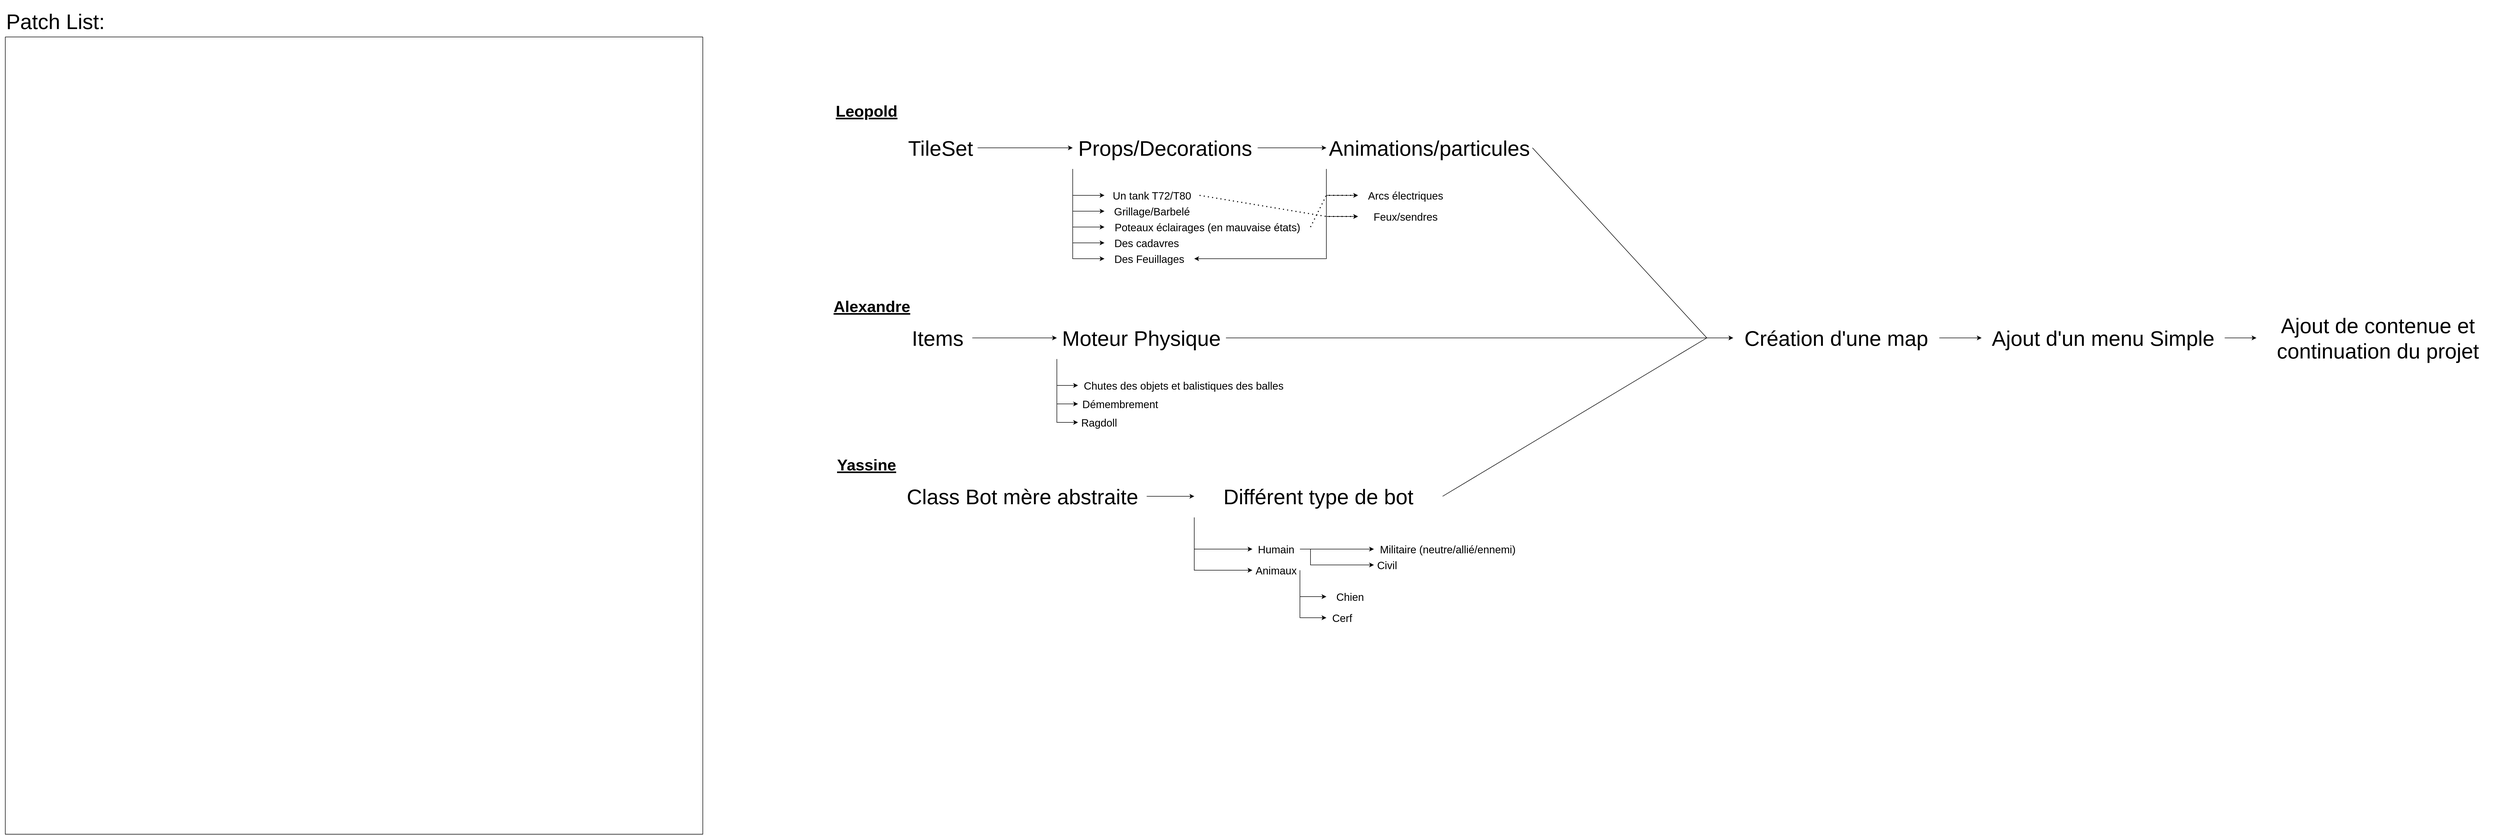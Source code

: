 <mxfile version="28.0.7">
  <diagram name="Page-1" id="oxnVO6EoHafG6i0tkc36">
    <mxGraphModel dx="4772" dy="2031" grid="1" gridSize="10" guides="1" tooltips="1" connect="1" arrows="1" fold="1" page="1" pageScale="1" pageWidth="850" pageHeight="1100" math="0" shadow="0">
      <root>
        <mxCell id="0" />
        <mxCell id="1" parent="0" />
        <mxCell id="l3pwHSJjWab2ZFuNGO5e-1" value="&lt;span style=&quot;font-size: 40px;&quot;&gt;TileSet&lt;/span&gt;" style="text;html=1;align=center;verticalAlign=middle;whiteSpace=wrap;rounded=0;" parent="1" vertex="1">
          <mxGeometry x="-680" y="240" width="140" height="80" as="geometry" />
        </mxCell>
        <mxCell id="l3pwHSJjWab2ZFuNGO5e-2" value="" style="endArrow=classic;html=1;rounded=0;exitX=1;exitY=0.5;exitDx=0;exitDy=0;entryX=0;entryY=0.5;entryDx=0;entryDy=0;" parent="1" source="l3pwHSJjWab2ZFuNGO5e-1" target="l3pwHSJjWab2ZFuNGO5e-3" edge="1">
          <mxGeometry width="50" height="50" relative="1" as="geometry">
            <mxPoint x="-530" y="280" as="sourcePoint" />
            <mxPoint x="-360" y="280" as="targetPoint" />
          </mxGeometry>
        </mxCell>
        <mxCell id="l3pwHSJjWab2ZFuNGO5e-3" value="&lt;span style=&quot;font-size: 40px;&quot;&gt;Props/Decorations&lt;/span&gt;" style="text;html=1;align=center;verticalAlign=middle;whiteSpace=wrap;rounded=0;" parent="1" vertex="1">
          <mxGeometry x="-360" y="240" width="350" height="80" as="geometry" />
        </mxCell>
        <mxCell id="l3pwHSJjWab2ZFuNGO5e-4" value="" style="endArrow=classic;html=1;rounded=0;exitX=0;exitY=1;exitDx=0;exitDy=0;entryX=0;entryY=0.5;entryDx=0;entryDy=0;" parent="1" source="l3pwHSJjWab2ZFuNGO5e-3" target="l3pwHSJjWab2ZFuNGO5e-5" edge="1">
          <mxGeometry width="50" height="50" relative="1" as="geometry">
            <mxPoint x="-260" y="420" as="sourcePoint" />
            <mxPoint x="-290" y="370" as="targetPoint" />
            <Array as="points">
              <mxPoint x="-360" y="370" />
            </Array>
          </mxGeometry>
        </mxCell>
        <mxCell id="l3pwHSJjWab2ZFuNGO5e-5" value="&lt;font style=&quot;font-size: 20px;&quot;&gt;Un tank T72/T80&lt;/font&gt;" style="text;html=1;align=center;verticalAlign=middle;whiteSpace=wrap;rounded=0;" parent="1" vertex="1">
          <mxGeometry x="-300" y="350" width="180" height="40" as="geometry" />
        </mxCell>
        <mxCell id="l3pwHSJjWab2ZFuNGO5e-6" value="" style="endArrow=classic;html=1;rounded=0;entryX=0;entryY=0.5;entryDx=0;entryDy=0;" parent="1" target="l3pwHSJjWab2ZFuNGO5e-8" edge="1">
          <mxGeometry width="50" height="50" relative="1" as="geometry">
            <mxPoint x="-360" y="370" as="sourcePoint" />
            <mxPoint x="-290" y="430" as="targetPoint" />
            <Array as="points">
              <mxPoint x="-360" y="430" />
            </Array>
          </mxGeometry>
        </mxCell>
        <mxCell id="l3pwHSJjWab2ZFuNGO5e-7" value="&lt;span style=&quot;font-size: 20px;&quot;&gt;Grillage/&lt;/span&gt;&lt;span style=&quot;color: rgba(0, 0, 0, 0); font-family: monospace; font-size: 0px; text-align: start; text-wrap-mode: nowrap;&quot;&gt;%3CmxGraphModel%3E%3Croot%3E%3CmxCell%20id%3D%220%22%2F%3E%3CmxCell%20id%3D%221%22%20parent%3D%220%22%2F%3E%3CmxCell%20id%3D%222%22%20value%3D%22%26lt%3Bfont%20style%3D%26quot%3Bfont-size%3A%2020px%3B%26quot%3B%26gt%3BUn%20tank%20T72%2FT80%26lt%3B%2Ffont%26gt%3B%22%20style%3D%22text%3Bhtml%3D1%3Balign%3Dcenter%3BverticalAlign%3Dmiddle%3BwhiteSpace%3Dwrap%3Brounded%3D0%3B%22%20vertex%3D%221%22%20parent%3D%221%22%3E%3CmxGeometry%20x%3D%22-810%22%20y%3D%22200%22%20width%3D%22180%22%20height%3D%2240%22%20as%3D%22geometry%22%2F%3E%3C%2FmxCell%3E%3C%2Froot%3E%3C%2FmxGraphModel%3E&lt;/span&gt;&lt;span style=&quot;font-size: 20px;&quot;&gt;Barbelé&lt;/span&gt;" style="text;html=1;align=center;verticalAlign=middle;whiteSpace=wrap;rounded=0;" parent="1" vertex="1">
          <mxGeometry x="-300" y="380" width="180" height="40" as="geometry" />
        </mxCell>
        <mxCell id="l3pwHSJjWab2ZFuNGO5e-8" value="&lt;span style=&quot;font-size: 20px;&quot;&gt;Poteaux éclairages (en mauvaise états)&lt;/span&gt;" style="text;html=1;align=center;verticalAlign=middle;whiteSpace=wrap;rounded=0;" parent="1" vertex="1">
          <mxGeometry x="-300" y="410" width="390" height="40" as="geometry" />
        </mxCell>
        <mxCell id="l3pwHSJjWab2ZFuNGO5e-9" value="" style="endArrow=classic;html=1;rounded=0;entryX=0;entryY=0.5;entryDx=0;entryDy=0;" parent="1" target="l3pwHSJjWab2ZFuNGO5e-7" edge="1">
          <mxGeometry width="50" height="50" relative="1" as="geometry">
            <mxPoint x="-360" y="400" as="sourcePoint" />
            <mxPoint x="-210" y="360" as="targetPoint" />
          </mxGeometry>
        </mxCell>
        <mxCell id="l3pwHSJjWab2ZFuNGO5e-10" value="" style="endArrow=classic;html=1;rounded=0;entryX=0;entryY=0.5;entryDx=0;entryDy=0;" parent="1" target="l3pwHSJjWab2ZFuNGO5e-11" edge="1">
          <mxGeometry width="50" height="50" relative="1" as="geometry">
            <mxPoint x="-360" y="430" as="sourcePoint" />
            <mxPoint x="-310" y="460" as="targetPoint" />
            <Array as="points">
              <mxPoint x="-360" y="460" />
            </Array>
          </mxGeometry>
        </mxCell>
        <mxCell id="l3pwHSJjWab2ZFuNGO5e-11" value="&lt;span style=&quot;font-size: 20px;&quot;&gt;Des cadavres&lt;/span&gt;" style="text;html=1;align=center;verticalAlign=middle;whiteSpace=wrap;rounded=0;" parent="1" vertex="1">
          <mxGeometry x="-300" y="440" width="160" height="40" as="geometry" />
        </mxCell>
        <mxCell id="l3pwHSJjWab2ZFuNGO5e-12" value="" style="endArrow=classic;html=1;rounded=0;entryX=0;entryY=0.5;entryDx=0;entryDy=0;" parent="1" target="l3pwHSJjWab2ZFuNGO5e-13" edge="1">
          <mxGeometry width="50" height="50" relative="1" as="geometry">
            <mxPoint x="-360" y="460" as="sourcePoint" />
            <mxPoint x="-300" y="490" as="targetPoint" />
            <Array as="points">
              <mxPoint x="-360" y="490" />
            </Array>
          </mxGeometry>
        </mxCell>
        <mxCell id="l3pwHSJjWab2ZFuNGO5e-13" value="&lt;span style=&quot;font-size: 20px;&quot;&gt;Des Feuillages&lt;/span&gt;" style="text;html=1;align=center;verticalAlign=middle;whiteSpace=wrap;rounded=0;" parent="1" vertex="1">
          <mxGeometry x="-300" y="470" width="170" height="40" as="geometry" />
        </mxCell>
        <mxCell id="l3pwHSJjWab2ZFuNGO5e-14" value="" style="endArrow=classic;html=1;rounded=0;exitX=1;exitY=0.5;exitDx=0;exitDy=0;entryX=0;entryY=0.5;entryDx=0;entryDy=0;" parent="1" source="l3pwHSJjWab2ZFuNGO5e-3" target="l3pwHSJjWab2ZFuNGO5e-15" edge="1">
          <mxGeometry width="50" height="50" relative="1" as="geometry">
            <mxPoint x="-260" y="410" as="sourcePoint" />
            <mxPoint x="120" y="280" as="targetPoint" />
          </mxGeometry>
        </mxCell>
        <mxCell id="l3pwHSJjWab2ZFuNGO5e-15" value="&lt;span style=&quot;font-size: 40px;&quot;&gt;Animations/particules&lt;/span&gt;" style="text;html=1;align=center;verticalAlign=middle;whiteSpace=wrap;rounded=0;" parent="1" vertex="1">
          <mxGeometry x="120" y="240" width="390" height="80" as="geometry" />
        </mxCell>
        <mxCell id="l3pwHSJjWab2ZFuNGO5e-16" value="" style="endArrow=classic;html=1;rounded=0;exitX=0;exitY=1;exitDx=0;exitDy=0;entryX=0;entryY=0.5;entryDx=0;entryDy=0;" parent="1" source="l3pwHSJjWab2ZFuNGO5e-15" target="l3pwHSJjWab2ZFuNGO5e-17" edge="1">
          <mxGeometry width="50" height="50" relative="1" as="geometry">
            <mxPoint x="-260" y="410" as="sourcePoint" />
            <mxPoint x="180" y="370" as="targetPoint" />
            <Array as="points">
              <mxPoint x="120" y="370" />
            </Array>
          </mxGeometry>
        </mxCell>
        <mxCell id="l3pwHSJjWab2ZFuNGO5e-17" value="&lt;span style=&quot;font-size: 20px;&quot;&gt;Arcs électriques&lt;/span&gt;" style="text;html=1;align=center;verticalAlign=middle;whiteSpace=wrap;rounded=0;" parent="1" vertex="1">
          <mxGeometry x="180" y="350" width="180" height="40" as="geometry" />
        </mxCell>
        <mxCell id="l3pwHSJjWab2ZFuNGO5e-18" value="" style="endArrow=classic;html=1;rounded=0;entryX=0;entryY=0.5;entryDx=0;entryDy=0;" parent="1" target="l3pwHSJjWab2ZFuNGO5e-19" edge="1">
          <mxGeometry width="50" height="50" relative="1" as="geometry">
            <mxPoint x="120" y="370" as="sourcePoint" />
            <mxPoint x="180" y="410" as="targetPoint" />
            <Array as="points">
              <mxPoint x="120" y="410" />
            </Array>
          </mxGeometry>
        </mxCell>
        <mxCell id="l3pwHSJjWab2ZFuNGO5e-19" value="&lt;span style=&quot;font-size: 20px;&quot;&gt;Feux/sendres&lt;/span&gt;" style="text;html=1;align=center;verticalAlign=middle;whiteSpace=wrap;rounded=0;" parent="1" vertex="1">
          <mxGeometry x="180" y="390" width="180" height="40" as="geometry" />
        </mxCell>
        <mxCell id="l3pwHSJjWab2ZFuNGO5e-20" value="" style="endArrow=classic;html=1;rounded=0;entryX=1;entryY=0.5;entryDx=0;entryDy=0;" parent="1" target="l3pwHSJjWab2ZFuNGO5e-13" edge="1">
          <mxGeometry width="50" height="50" relative="1" as="geometry">
            <mxPoint x="120" y="410" as="sourcePoint" />
            <mxPoint x="180" y="460" as="targetPoint" />
            <Array as="points">
              <mxPoint x="120" y="490" />
            </Array>
          </mxGeometry>
        </mxCell>
        <mxCell id="l3pwHSJjWab2ZFuNGO5e-21" value="" style="endArrow=none;dashed=1;html=1;dashPattern=1 3;strokeWidth=2;rounded=0;entryX=0;entryY=0.5;entryDx=0;entryDy=0;exitX=1;exitY=0.5;exitDx=0;exitDy=0;" parent="1" source="l3pwHSJjWab2ZFuNGO5e-5" target="l3pwHSJjWab2ZFuNGO5e-19" edge="1">
          <mxGeometry width="50" height="50" relative="1" as="geometry">
            <mxPoint x="120" y="480" as="sourcePoint" />
            <mxPoint x="170" y="430" as="targetPoint" />
            <Array as="points">
              <mxPoint x="120" y="410" />
            </Array>
          </mxGeometry>
        </mxCell>
        <mxCell id="l3pwHSJjWab2ZFuNGO5e-22" value="" style="endArrow=none;dashed=1;html=1;dashPattern=1 3;strokeWidth=2;rounded=0;entryX=0;entryY=0.5;entryDx=0;entryDy=0;exitX=1;exitY=0.5;exitDx=0;exitDy=0;" parent="1" source="l3pwHSJjWab2ZFuNGO5e-8" target="l3pwHSJjWab2ZFuNGO5e-17" edge="1">
          <mxGeometry width="50" height="50" relative="1" as="geometry">
            <mxPoint x="100" y="420" as="sourcePoint" />
            <mxPoint x="400" y="460" as="targetPoint" />
            <Array as="points">
              <mxPoint x="120" y="370" />
            </Array>
          </mxGeometry>
        </mxCell>
        <mxCell id="l3pwHSJjWab2ZFuNGO5e-23" value="&lt;span style=&quot;font-size: 40px;&quot;&gt;Moteur Physique&lt;/span&gt;" style="text;html=1;align=center;verticalAlign=middle;whiteSpace=wrap;rounded=0;" parent="1" vertex="1">
          <mxGeometry x="-390" y="600" width="320" height="80" as="geometry" />
        </mxCell>
        <mxCell id="l3pwHSJjWab2ZFuNGO5e-24" value="" style="endArrow=classic;html=1;rounded=0;entryX=0;entryY=0.5;entryDx=0;entryDy=0;" parent="1" target="l3pwHSJjWab2ZFuNGO5e-25" edge="1">
          <mxGeometry width="50" height="50" relative="1" as="geometry">
            <mxPoint x="-390" y="750" as="sourcePoint" />
            <mxPoint x="70" y="560" as="targetPoint" />
            <Array as="points">
              <mxPoint x="-390" y="800" />
            </Array>
          </mxGeometry>
        </mxCell>
        <mxCell id="l3pwHSJjWab2ZFuNGO5e-25" value="&lt;font style=&quot;font-size: 20px;&quot;&gt;Ragdoll&lt;/font&gt;" style="text;html=1;align=center;verticalAlign=middle;whiteSpace=wrap;rounded=0;" parent="1" vertex="1">
          <mxGeometry x="-350" y="780" width="80" height="40" as="geometry" />
        </mxCell>
        <mxCell id="l3pwHSJjWab2ZFuNGO5e-26" value="&lt;font style=&quot;font-size: 20px;&quot;&gt;Démembrement&lt;/font&gt;" style="text;html=1;align=center;verticalAlign=middle;whiteSpace=wrap;rounded=0;" parent="1" vertex="1">
          <mxGeometry x="-350" y="750" width="160" height="30" as="geometry" />
        </mxCell>
        <mxCell id="l3pwHSJjWab2ZFuNGO5e-27" value="" style="endArrow=classic;html=1;rounded=0;entryX=0;entryY=0.5;entryDx=0;entryDy=0;" parent="1" target="l3pwHSJjWab2ZFuNGO5e-26" edge="1">
          <mxGeometry width="50" height="50" relative="1" as="geometry">
            <mxPoint x="-390" y="730" as="sourcePoint" />
            <mxPoint x="130" y="630" as="targetPoint" />
            <Array as="points">
              <mxPoint x="-390" y="765" />
            </Array>
          </mxGeometry>
        </mxCell>
        <mxCell id="l3pwHSJjWab2ZFuNGO5e-28" value="" style="endArrow=classic;html=1;rounded=0;exitX=0;exitY=1;exitDx=0;exitDy=0;entryX=0;entryY=0.5;entryDx=0;entryDy=0;" parent="1" source="l3pwHSJjWab2ZFuNGO5e-23" target="l3pwHSJjWab2ZFuNGO5e-29" edge="1">
          <mxGeometry width="50" height="50" relative="1" as="geometry">
            <mxPoint x="-50" y="810" as="sourcePoint" />
            <mxPoint x="80" y="660" as="targetPoint" />
            <Array as="points">
              <mxPoint x="-390" y="730" />
            </Array>
          </mxGeometry>
        </mxCell>
        <mxCell id="l3pwHSJjWab2ZFuNGO5e-29" value="&lt;font style=&quot;font-size: 20px;&quot;&gt;Chutes des objets et balistiques des balles&lt;/font&gt;" style="text;html=1;align=center;verticalAlign=middle;whiteSpace=wrap;rounded=0;" parent="1" vertex="1">
          <mxGeometry x="-350" y="710" width="400" height="40" as="geometry" />
        </mxCell>
        <mxCell id="l3pwHSJjWab2ZFuNGO5e-30" value="&lt;span style=&quot;font-size: 40px;&quot;&gt;Items&amp;nbsp;&lt;/span&gt;" style="text;html=1;align=center;verticalAlign=middle;whiteSpace=wrap;rounded=0;" parent="1" vertex="1">
          <mxGeometry x="-670" y="600" width="120" height="80" as="geometry" />
        </mxCell>
        <mxCell id="l3pwHSJjWab2ZFuNGO5e-31" value="" style="endArrow=classic;html=1;rounded=0;exitX=1;exitY=0.5;exitDx=0;exitDy=0;entryX=0;entryY=0.5;entryDx=0;entryDy=0;" parent="1" source="l3pwHSJjWab2ZFuNGO5e-30" target="l3pwHSJjWab2ZFuNGO5e-23" edge="1">
          <mxGeometry width="50" height="50" relative="1" as="geometry">
            <mxPoint x="-340" y="840" as="sourcePoint" />
            <mxPoint x="-290" y="790" as="targetPoint" />
          </mxGeometry>
        </mxCell>
        <mxCell id="l3pwHSJjWab2ZFuNGO5e-32" value="&lt;span style=&quot;font-size: 40px;&quot;&gt;Patch List:&lt;/span&gt;" style="text;html=1;align=center;verticalAlign=middle;whiteSpace=wrap;rounded=0;" parent="1" vertex="1">
          <mxGeometry x="-2390" width="210" height="80" as="geometry" />
        </mxCell>
        <mxCell id="l3pwHSJjWab2ZFuNGO5e-33" value="" style="swimlane;startSize=0;" parent="1" vertex="1">
          <mxGeometry x="-2380" y="70" width="1320" height="1510" as="geometry" />
        </mxCell>
        <mxCell id="l3pwHSJjWab2ZFuNGO5e-34" value="&lt;span style=&quot;font-size: 40px;&quot;&gt;Class Bot mère abstraite&lt;/span&gt;" style="text;html=1;align=center;verticalAlign=middle;whiteSpace=wrap;rounded=0;" parent="1" vertex="1">
          <mxGeometry x="-690" y="900" width="470" height="80" as="geometry" />
        </mxCell>
        <mxCell id="l3pwHSJjWab2ZFuNGO5e-35" value="" style="endArrow=classic;html=1;rounded=0;entryX=0;entryY=0.5;entryDx=0;entryDy=0;exitX=1;exitY=0.5;exitDx=0;exitDy=0;" parent="1" source="l3pwHSJjWab2ZFuNGO5e-38" target="l3pwHSJjWab2ZFuNGO5e-36" edge="1">
          <mxGeometry width="50" height="50" relative="1" as="geometry">
            <mxPoint x="90" y="1040" as="sourcePoint" />
            <mxPoint x="20" y="1140" as="targetPoint" />
            <Array as="points">
              <mxPoint x="160" y="1040" />
            </Array>
          </mxGeometry>
        </mxCell>
        <mxCell id="l3pwHSJjWab2ZFuNGO5e-36" value="&lt;span&gt;Militaire (&lt;/span&gt;&lt;font&gt;neutre/allié/ennemi)&lt;/font&gt;&lt;span&gt;&amp;nbsp;&lt;/span&gt;" style="text;html=1;align=center;verticalAlign=middle;whiteSpace=wrap;rounded=0;fontSize=20;" parent="1" vertex="1">
          <mxGeometry x="210" y="1015" width="285" height="50" as="geometry" />
        </mxCell>
        <mxCell id="l3pwHSJjWab2ZFuNGO5e-37" value="" style="endArrow=classic;html=1;rounded=0;exitX=0;exitY=1;exitDx=0;exitDy=0;entryX=0;entryY=0.5;entryDx=0;entryDy=0;" parent="1" source="l3pwHSJjWab2ZFuNGO5e-48" target="l3pwHSJjWab2ZFuNGO5e-38" edge="1">
          <mxGeometry width="50" height="50" relative="1" as="geometry">
            <mxPoint x="-110" y="1180" as="sourcePoint" />
            <mxPoint x="-50" y="1040" as="targetPoint" />
            <Array as="points">
              <mxPoint x="-130" y="1040" />
            </Array>
          </mxGeometry>
        </mxCell>
        <mxCell id="l3pwHSJjWab2ZFuNGO5e-38" value="&lt;span&gt;Humain&lt;/span&gt;" style="text;html=1;align=center;verticalAlign=middle;whiteSpace=wrap;rounded=0;fontSize=20;" parent="1" vertex="1">
          <mxGeometry x="-20" y="1020" width="90" height="40" as="geometry" />
        </mxCell>
        <mxCell id="l3pwHSJjWab2ZFuNGO5e-39" value="&lt;span&gt;Animaux&lt;/span&gt;" style="text;html=1;align=center;verticalAlign=middle;whiteSpace=wrap;rounded=0;fontSize=20;" parent="1" vertex="1">
          <mxGeometry x="-20" y="1060" width="90" height="40" as="geometry" />
        </mxCell>
        <mxCell id="l3pwHSJjWab2ZFuNGO5e-40" value="" style="endArrow=classic;html=1;rounded=0;entryX=0;entryY=0.5;entryDx=0;entryDy=0;" parent="1" target="l3pwHSJjWab2ZFuNGO5e-39" edge="1">
          <mxGeometry width="50" height="50" relative="1" as="geometry">
            <mxPoint x="-130" y="1040" as="sourcePoint" />
            <mxPoint x="130" y="1160" as="targetPoint" />
            <Array as="points">
              <mxPoint x="-130" y="1080" />
            </Array>
          </mxGeometry>
        </mxCell>
        <mxCell id="l3pwHSJjWab2ZFuNGO5e-41" value="&lt;span&gt;Civil&lt;/span&gt;" style="text;html=1;align=center;verticalAlign=middle;whiteSpace=wrap;rounded=0;fontSize=20;" parent="1" vertex="1">
          <mxGeometry x="210" y="1050" width="50" height="40" as="geometry" />
        </mxCell>
        <mxCell id="l3pwHSJjWab2ZFuNGO5e-42" value="" style="endArrow=classic;html=1;rounded=0;entryX=0;entryY=0.5;entryDx=0;entryDy=0;" parent="1" target="l3pwHSJjWab2ZFuNGO5e-41" edge="1">
          <mxGeometry width="50" height="50" relative="1" as="geometry">
            <mxPoint x="90" y="1040" as="sourcePoint" />
            <mxPoint x="285" y="1080" as="targetPoint" />
            <Array as="points">
              <mxPoint x="90" y="1070" />
              <mxPoint x="200" y="1070" />
            </Array>
          </mxGeometry>
        </mxCell>
        <mxCell id="l3pwHSJjWab2ZFuNGO5e-43" value="" style="endArrow=classic;html=1;rounded=0;exitX=1;exitY=0.5;exitDx=0;exitDy=0;entryX=0;entryY=0.5;entryDx=0;entryDy=0;" parent="1" source="l3pwHSJjWab2ZFuNGO5e-39" target="l3pwHSJjWab2ZFuNGO5e-44" edge="1">
          <mxGeometry width="50" height="50" relative="1" as="geometry">
            <mxPoint x="230" y="1150" as="sourcePoint" />
            <mxPoint x="260" y="1200" as="targetPoint" />
            <Array as="points">
              <mxPoint x="70" y="1130" />
            </Array>
          </mxGeometry>
        </mxCell>
        <mxCell id="l3pwHSJjWab2ZFuNGO5e-44" value="&lt;span&gt;Chien&lt;/span&gt;" style="text;html=1;align=center;verticalAlign=middle;whiteSpace=wrap;rounded=0;fontSize=20;" parent="1" vertex="1">
          <mxGeometry x="120" y="1110" width="90" height="40" as="geometry" />
        </mxCell>
        <mxCell id="l3pwHSJjWab2ZFuNGO5e-45" value="&lt;span&gt;Cerf&lt;/span&gt;" style="text;html=1;align=center;verticalAlign=middle;whiteSpace=wrap;rounded=0;fontSize=20;" parent="1" vertex="1">
          <mxGeometry x="120" y="1150" width="60" height="40" as="geometry" />
        </mxCell>
        <mxCell id="l3pwHSJjWab2ZFuNGO5e-46" value="" style="endArrow=classic;html=1;rounded=0;exitX=1;exitY=0.5;exitDx=0;exitDy=0;entryX=0;entryY=0.5;entryDx=0;entryDy=0;" parent="1" source="l3pwHSJjWab2ZFuNGO5e-39" target="l3pwHSJjWab2ZFuNGO5e-45" edge="1">
          <mxGeometry width="50" height="50" relative="1" as="geometry">
            <mxPoint x="190" y="1230" as="sourcePoint" />
            <mxPoint x="265" y="1230" as="targetPoint" />
            <Array as="points">
              <mxPoint x="70" y="1170" />
            </Array>
          </mxGeometry>
        </mxCell>
        <mxCell id="l3pwHSJjWab2ZFuNGO5e-47" value="" style="endArrow=classic;html=1;rounded=0;exitX=1;exitY=0.5;exitDx=0;exitDy=0;entryX=0;entryY=0.5;entryDx=0;entryDy=0;" parent="1" source="l3pwHSJjWab2ZFuNGO5e-34" target="l3pwHSJjWab2ZFuNGO5e-48" edge="1">
          <mxGeometry width="50" height="50" relative="1" as="geometry">
            <mxPoint x="-110" y="960" as="sourcePoint" />
            <mxPoint x="280" y="670" as="targetPoint" />
          </mxGeometry>
        </mxCell>
        <mxCell id="l3pwHSJjWab2ZFuNGO5e-48" value="&lt;span style=&quot;font-size: 40px;&quot;&gt;Différent type de bot&lt;/span&gt;" style="text;html=1;align=center;verticalAlign=middle;whiteSpace=wrap;rounded=0;" parent="1" vertex="1">
          <mxGeometry x="-130" y="900" width="470" height="80" as="geometry" />
        </mxCell>
        <mxCell id="l3pwHSJjWab2ZFuNGO5e-49" value="" style="endArrow=classic;html=1;rounded=0;exitX=1;exitY=0.5;exitDx=0;exitDy=0;entryX=0;entryY=0.5;entryDx=0;entryDy=0;" parent="1" source="l3pwHSJjWab2ZFuNGO5e-23" target="l3pwHSJjWab2ZFuNGO5e-52" edge="1">
          <mxGeometry width="50" height="50" relative="1" as="geometry">
            <mxPoint x="390" y="650" as="sourcePoint" />
            <mxPoint x="940" y="640" as="targetPoint" />
          </mxGeometry>
        </mxCell>
        <mxCell id="l3pwHSJjWab2ZFuNGO5e-50" value="" style="endArrow=none;html=1;rounded=0;exitX=1;exitY=0.5;exitDx=0;exitDy=0;" parent="1" source="l3pwHSJjWab2ZFuNGO5e-15" edge="1">
          <mxGeometry width="50" height="50" relative="1" as="geometry">
            <mxPoint x="390" y="650" as="sourcePoint" />
            <mxPoint x="840" y="640" as="targetPoint" />
          </mxGeometry>
        </mxCell>
        <mxCell id="l3pwHSJjWab2ZFuNGO5e-51" value="" style="endArrow=none;html=1;rounded=0;exitX=1;exitY=0.5;exitDx=0;exitDy=0;" parent="1" source="l3pwHSJjWab2ZFuNGO5e-48" edge="1">
          <mxGeometry width="50" height="50" relative="1" as="geometry">
            <mxPoint x="390" y="650" as="sourcePoint" />
            <mxPoint x="840" y="640" as="targetPoint" />
          </mxGeometry>
        </mxCell>
        <mxCell id="l3pwHSJjWab2ZFuNGO5e-52" value="&lt;span style=&quot;font-size: 40px;&quot;&gt;Création d&#39;une map&lt;/span&gt;" style="text;html=1;align=center;verticalAlign=middle;whiteSpace=wrap;rounded=0;" parent="1" vertex="1">
          <mxGeometry x="890" y="600" width="390" height="80" as="geometry" />
        </mxCell>
        <mxCell id="l3pwHSJjWab2ZFuNGO5e-53" value="" style="endArrow=classic;html=1;rounded=0;exitX=1;exitY=0.5;exitDx=0;exitDy=0;entryX=0;entryY=0.5;entryDx=0;entryDy=0;" parent="1" source="l3pwHSJjWab2ZFuNGO5e-52" target="l3pwHSJjWab2ZFuNGO5e-54" edge="1">
          <mxGeometry width="50" height="50" relative="1" as="geometry">
            <mxPoint x="600" y="640" as="sourcePoint" />
            <mxPoint x="1350" y="640" as="targetPoint" />
          </mxGeometry>
        </mxCell>
        <mxCell id="l3pwHSJjWab2ZFuNGO5e-54" value="&lt;span style=&quot;font-size: 40px;&quot;&gt;Ajout d&#39;un menu Simple&lt;/span&gt;" style="text;html=1;align=center;verticalAlign=middle;whiteSpace=wrap;rounded=0;" parent="1" vertex="1">
          <mxGeometry x="1360" y="600" width="460" height="80" as="geometry" />
        </mxCell>
        <mxCell id="l3pwHSJjWab2ZFuNGO5e-55" value="&lt;span style=&quot;font-size: 40px;&quot;&gt;Ajout de contenue et continuation du projet&lt;/span&gt;" style="text;html=1;align=center;verticalAlign=middle;whiteSpace=wrap;rounded=0;" parent="1" vertex="1">
          <mxGeometry x="1880" y="600" width="460" height="80" as="geometry" />
        </mxCell>
        <mxCell id="l3pwHSJjWab2ZFuNGO5e-56" value="" style="endArrow=classic;html=1;rounded=0;entryX=0;entryY=0.5;entryDx=0;entryDy=0;exitX=1;exitY=0.5;exitDx=0;exitDy=0;" parent="1" source="l3pwHSJjWab2ZFuNGO5e-54" target="l3pwHSJjWab2ZFuNGO5e-55" edge="1">
          <mxGeometry width="50" height="50" relative="1" as="geometry">
            <mxPoint x="1810" y="710" as="sourcePoint" />
            <mxPoint x="1460" y="700" as="targetPoint" />
          </mxGeometry>
        </mxCell>
        <mxCell id="l3pwHSJjWab2ZFuNGO5e-57" value="&lt;span&gt;&lt;u&gt;&lt;b&gt;Leopold&lt;/b&gt;&lt;/u&gt;&lt;/span&gt;" style="text;html=1;align=center;verticalAlign=middle;whiteSpace=wrap;rounded=0;fontSize=30;" parent="1" vertex="1">
          <mxGeometry x="-820" y="170" width="140" height="80" as="geometry" />
        </mxCell>
        <mxCell id="l3pwHSJjWab2ZFuNGO5e-58" value="&lt;span&gt;&lt;u&gt;&lt;b&gt;Alexandre&lt;/b&gt;&lt;/u&gt;&lt;/span&gt;" style="text;html=1;align=center;verticalAlign=middle;whiteSpace=wrap;rounded=0;fontSize=30;" parent="1" vertex="1">
          <mxGeometry x="-810" y="540" width="140" height="80" as="geometry" />
        </mxCell>
        <mxCell id="l3pwHSJjWab2ZFuNGO5e-59" value="&lt;span&gt;&lt;b&gt;&lt;u&gt;Yassine&lt;/u&gt;&lt;/b&gt;&lt;/span&gt;" style="text;html=1;align=center;verticalAlign=middle;whiteSpace=wrap;rounded=0;fontSize=30;" parent="1" vertex="1">
          <mxGeometry x="-820" y="840" width="140" height="80" as="geometry" />
        </mxCell>
      </root>
    </mxGraphModel>
  </diagram>
</mxfile>
